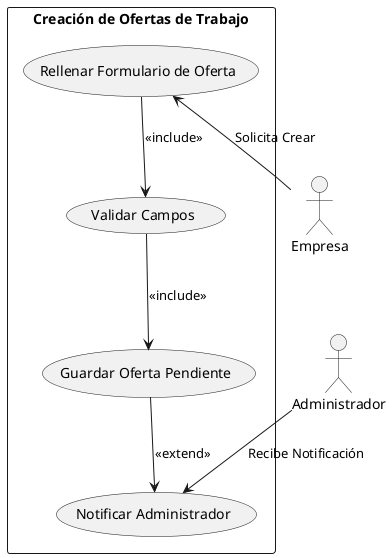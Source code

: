 @startuml

' Diagrama de Contexto: Crear oferta de trabajo
rectangle "Creación de Ofertas de Trabajo" {
    usecase "Rellenar Formulario de Oferta" as RF
    usecase "Validar Campos" as VC
    usecase "Guardar Oferta Pendiente" as GO
    usecase "Notificar Administrador" as NA
}

actor Empresa as E
actor Administrador as A

RF <-- E : "Solicita Crear"
RF --> VC : <<include>>
VC --> GO : <<include>>
GO --> NA : <<extend>>
A --> NA : "Recibe Notificación"

@enduml

